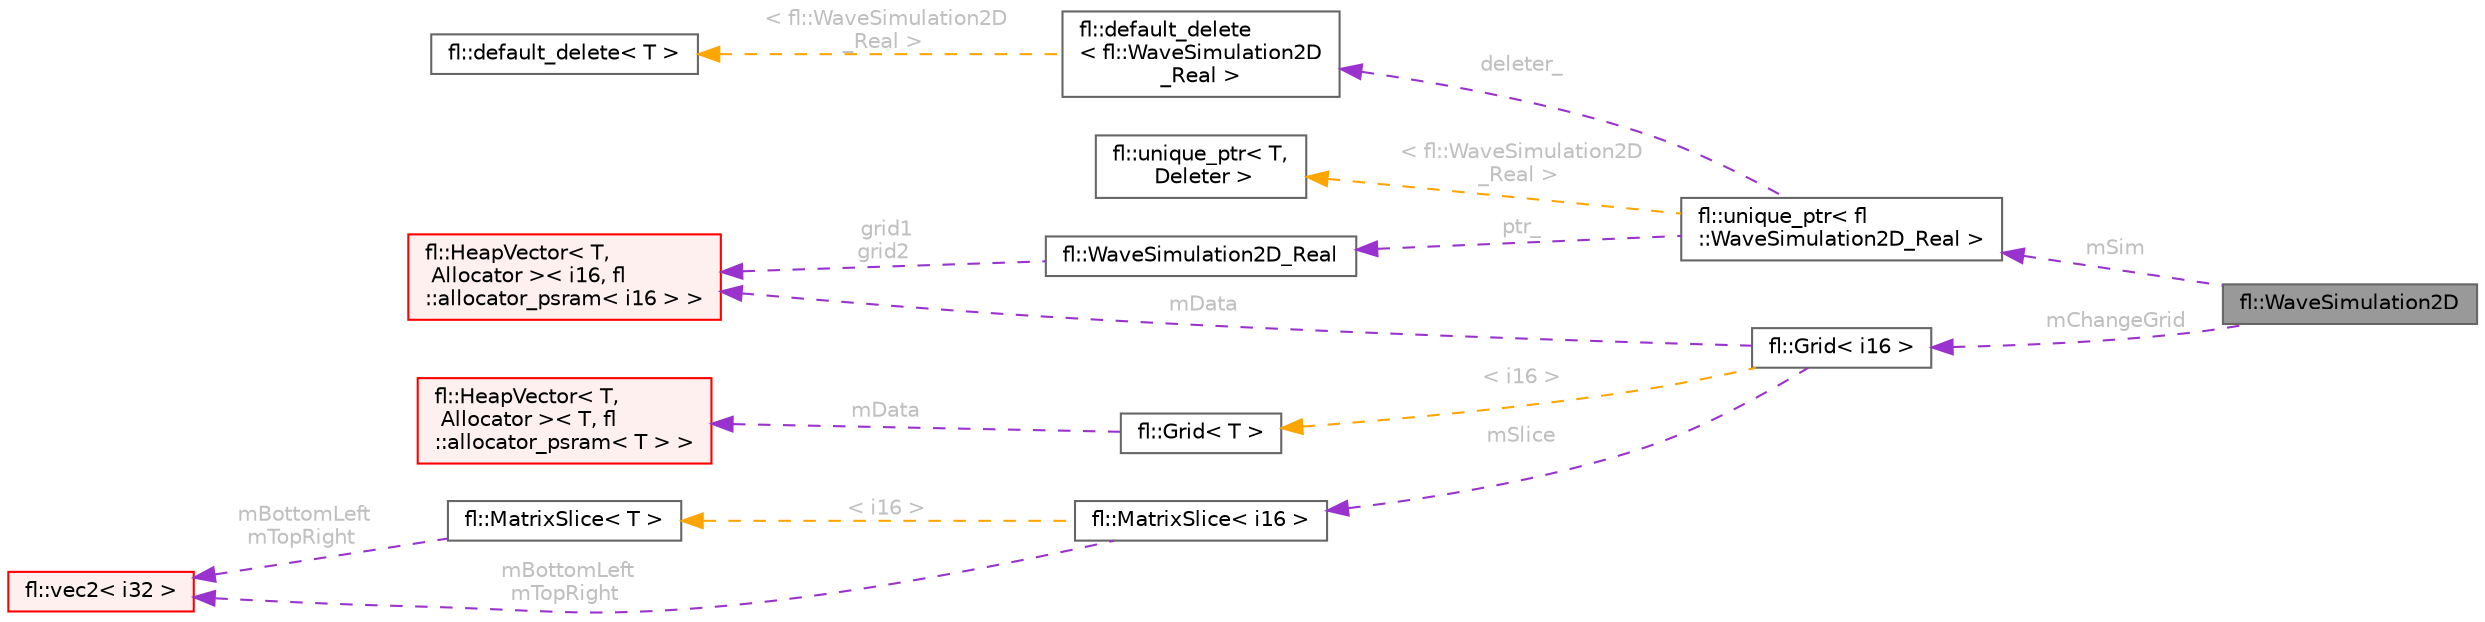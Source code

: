 digraph "fl::WaveSimulation2D"
{
 // INTERACTIVE_SVG=YES
 // LATEX_PDF_SIZE
  bgcolor="transparent";
  edge [fontname=Helvetica,fontsize=10,labelfontname=Helvetica,labelfontsize=10];
  node [fontname=Helvetica,fontsize=10,shape=box,height=0.2,width=0.4];
  rankdir="LR";
  Node1 [id="Node000001",label="fl::WaveSimulation2D",height=0.2,width=0.4,color="gray40", fillcolor="grey60", style="filled", fontcolor="black",tooltip=" "];
  Node2 -> Node1 [id="edge1_Node000001_Node000002",dir="back",color="darkorchid3",style="dashed",tooltip=" ",label=" mSim",fontcolor="grey" ];
  Node2 [id="Node000002",label="fl::unique_ptr\< fl\l::WaveSimulation2D_Real \>",height=0.2,width=0.4,color="gray40", fillcolor="white", style="filled",URL="$d6/d2e/classfl_1_1unique__ptr.html",tooltip=" "];
  Node3 -> Node2 [id="edge2_Node000002_Node000003",dir="back",color="darkorchid3",style="dashed",tooltip=" ",label=" ptr_",fontcolor="grey" ];
  Node3 [id="Node000003",label="fl::WaveSimulation2D_Real",height=0.2,width=0.4,color="gray40", fillcolor="white", style="filled",URL="$d5/d94/classfl_1_1_wave_simulation2_d___real.html",tooltip=" "];
  Node4 -> Node3 [id="edge3_Node000003_Node000004",dir="back",color="darkorchid3",style="dashed",tooltip=" ",label=" grid1\ngrid2",fontcolor="grey" ];
  Node4 [id="Node000004",label="fl::HeapVector\< T,\l Allocator \>\< i16, fl\l::allocator_psram\< i16 \> \>",height=0.2,width=0.4,color="red", fillcolor="#FFF0F0", style="filled",URL="$db/ddd/classfl_1_1_heap_vector.html",tooltip=" "];
  Node7 -> Node2 [id="edge4_Node000002_Node000007",dir="back",color="darkorchid3",style="dashed",tooltip=" ",label=" deleter_",fontcolor="grey" ];
  Node7 [id="Node000007",label="fl::default_delete\l\< fl::WaveSimulation2D\l_Real \>",height=0.2,width=0.4,color="gray40", fillcolor="white", style="filled",URL="$d5/d2b/structfl_1_1default__delete.html",tooltip=" "];
  Node8 -> Node7 [id="edge5_Node000007_Node000008",dir="back",color="orange",style="dashed",tooltip=" ",label=" \< fl::WaveSimulation2D\l_Real \>",fontcolor="grey" ];
  Node8 [id="Node000008",label="fl::default_delete\< T \>",height=0.2,width=0.4,color="gray40", fillcolor="white", style="filled",URL="$d5/d2b/structfl_1_1default__delete.html",tooltip=" "];
  Node9 -> Node2 [id="edge6_Node000002_Node000009",dir="back",color="orange",style="dashed",tooltip=" ",label=" \< fl::WaveSimulation2D\l_Real \>",fontcolor="grey" ];
  Node9 [id="Node000009",label="fl::unique_ptr\< T,\l Deleter \>",height=0.2,width=0.4,color="gray40", fillcolor="white", style="filled",URL="$d6/d2e/classfl_1_1unique__ptr.html",tooltip=" "];
  Node10 -> Node1 [id="edge7_Node000001_Node000010",dir="back",color="darkorchid3",style="dashed",tooltip=" ",label=" mChangeGrid",fontcolor="grey" ];
  Node10 [id="Node000010",label="fl::Grid\< i16 \>",height=0.2,width=0.4,color="gray40", fillcolor="white", style="filled",URL="$d1/db9/classfl_1_1_grid.html",tooltip=" "];
  Node4 -> Node10 [id="edge8_Node000010_Node000004",dir="back",color="darkorchid3",style="dashed",tooltip=" ",label=" mData",fontcolor="grey" ];
  Node11 -> Node10 [id="edge9_Node000010_Node000011",dir="back",color="darkorchid3",style="dashed",tooltip=" ",label=" mSlice",fontcolor="grey" ];
  Node11 [id="Node000011",label="fl::MatrixSlice\< i16 \>",height=0.2,width=0.4,color="gray40", fillcolor="white", style="filled",URL="$d6/da3/classfl_1_1_matrix_slice.html",tooltip=" "];
  Node12 -> Node11 [id="edge10_Node000011_Node000012",dir="back",color="darkorchid3",style="dashed",tooltip=" ",label=" mBottomLeft\nmTopRight",fontcolor="grey" ];
  Node12 [id="Node000012",label="fl::vec2\< i32 \>",height=0.2,width=0.4,color="red", fillcolor="#FFF0F0", style="filled",URL="$d5/d5d/structfl_1_1vec2.html",tooltip=" "];
  Node14 -> Node11 [id="edge11_Node000011_Node000014",dir="back",color="orange",style="dashed",tooltip=" ",label=" \< i16 \>",fontcolor="grey" ];
  Node14 [id="Node000014",label="fl::MatrixSlice\< T \>",height=0.2,width=0.4,color="gray40", fillcolor="white", style="filled",URL="$d6/da3/classfl_1_1_matrix_slice.html",tooltip=" "];
  Node12 -> Node14 [id="edge12_Node000014_Node000012",dir="back",color="darkorchid3",style="dashed",tooltip=" ",label=" mBottomLeft\nmTopRight",fontcolor="grey" ];
  Node15 -> Node10 [id="edge13_Node000010_Node000015",dir="back",color="orange",style="dashed",tooltip=" ",label=" \< i16 \>",fontcolor="grey" ];
  Node15 [id="Node000015",label="fl::Grid\< T \>",height=0.2,width=0.4,color="gray40", fillcolor="white", style="filled",URL="$d1/db9/classfl_1_1_grid.html",tooltip=" "];
  Node16 -> Node15 [id="edge14_Node000015_Node000016",dir="back",color="darkorchid3",style="dashed",tooltip=" ",label=" mData",fontcolor="grey" ];
  Node16 [id="Node000016",label="fl::HeapVector\< T,\l Allocator \>\< T, fl\l::allocator_psram\< T \> \>",height=0.2,width=0.4,color="red", fillcolor="#FFF0F0", style="filled",URL="$db/ddd/classfl_1_1_heap_vector.html",tooltip=" "];
}
